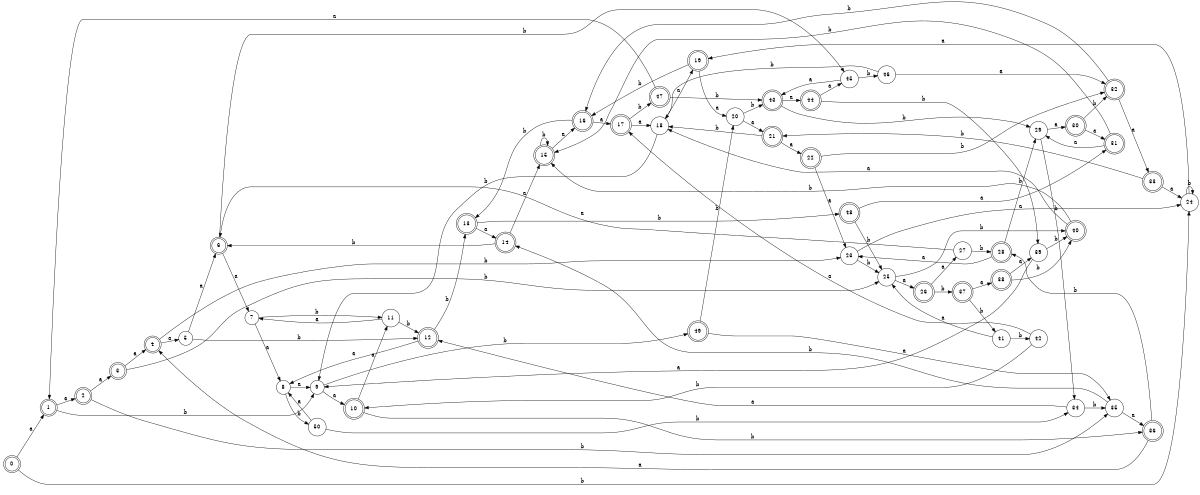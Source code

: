 digraph n41_10 {
__start0 [label="" shape="none"];

rankdir=LR;
size="8,5";

s0 [style="rounded,filled", color="black", fillcolor="white" shape="doublecircle", label="0"];
s1 [style="rounded,filled", color="black", fillcolor="white" shape="doublecircle", label="1"];
s2 [style="rounded,filled", color="black", fillcolor="white" shape="doublecircle", label="2"];
s3 [style="rounded,filled", color="black", fillcolor="white" shape="doublecircle", label="3"];
s4 [style="rounded,filled", color="black", fillcolor="white" shape="doublecircle", label="4"];
s5 [style="filled", color="black", fillcolor="white" shape="circle", label="5"];
s6 [style="rounded,filled", color="black", fillcolor="white" shape="doublecircle", label="6"];
s7 [style="filled", color="black", fillcolor="white" shape="circle", label="7"];
s8 [style="filled", color="black", fillcolor="white" shape="circle", label="8"];
s9 [style="filled", color="black", fillcolor="white" shape="circle", label="9"];
s10 [style="rounded,filled", color="black", fillcolor="white" shape="doublecircle", label="10"];
s11 [style="filled", color="black", fillcolor="white" shape="circle", label="11"];
s12 [style="rounded,filled", color="black", fillcolor="white" shape="doublecircle", label="12"];
s13 [style="rounded,filled", color="black", fillcolor="white" shape="doublecircle", label="13"];
s14 [style="rounded,filled", color="black", fillcolor="white" shape="doublecircle", label="14"];
s15 [style="rounded,filled", color="black", fillcolor="white" shape="doublecircle", label="15"];
s16 [style="rounded,filled", color="black", fillcolor="white" shape="doublecircle", label="16"];
s17 [style="rounded,filled", color="black", fillcolor="white" shape="doublecircle", label="17"];
s18 [style="filled", color="black", fillcolor="white" shape="circle", label="18"];
s19 [style="rounded,filled", color="black", fillcolor="white" shape="doublecircle", label="19"];
s20 [style="filled", color="black", fillcolor="white" shape="circle", label="20"];
s21 [style="rounded,filled", color="black", fillcolor="white" shape="doublecircle", label="21"];
s22 [style="rounded,filled", color="black", fillcolor="white" shape="doublecircle", label="22"];
s23 [style="filled", color="black", fillcolor="white" shape="circle", label="23"];
s24 [style="filled", color="black", fillcolor="white" shape="circle", label="24"];
s25 [style="filled", color="black", fillcolor="white" shape="circle", label="25"];
s26 [style="rounded,filled", color="black", fillcolor="white" shape="doublecircle", label="26"];
s27 [style="filled", color="black", fillcolor="white" shape="circle", label="27"];
s28 [style="rounded,filled", color="black", fillcolor="white" shape="doublecircle", label="28"];
s29 [style="filled", color="black", fillcolor="white" shape="circle", label="29"];
s30 [style="rounded,filled", color="black", fillcolor="white" shape="doublecircle", label="30"];
s31 [style="rounded,filled", color="black", fillcolor="white" shape="doublecircle", label="31"];
s32 [style="rounded,filled", color="black", fillcolor="white" shape="doublecircle", label="32"];
s33 [style="rounded,filled", color="black", fillcolor="white" shape="doublecircle", label="33"];
s34 [style="filled", color="black", fillcolor="white" shape="circle", label="34"];
s35 [style="filled", color="black", fillcolor="white" shape="circle", label="35"];
s36 [style="rounded,filled", color="black", fillcolor="white" shape="doublecircle", label="36"];
s37 [style="rounded,filled", color="black", fillcolor="white" shape="doublecircle", label="37"];
s38 [style="rounded,filled", color="black", fillcolor="white" shape="doublecircle", label="38"];
s39 [style="filled", color="black", fillcolor="white" shape="circle", label="39"];
s40 [style="rounded,filled", color="black", fillcolor="white" shape="doublecircle", label="40"];
s41 [style="filled", color="black", fillcolor="white" shape="circle", label="41"];
s42 [style="filled", color="black", fillcolor="white" shape="circle", label="42"];
s43 [style="rounded,filled", color="black", fillcolor="white" shape="doublecircle", label="43"];
s44 [style="rounded,filled", color="black", fillcolor="white" shape="doublecircle", label="44"];
s45 [style="filled", color="black", fillcolor="white" shape="circle", label="45"];
s46 [style="filled", color="black", fillcolor="white" shape="circle", label="46"];
s47 [style="rounded,filled", color="black", fillcolor="white" shape="doublecircle", label="47"];
s48 [style="rounded,filled", color="black", fillcolor="white" shape="doublecircle", label="48"];
s49 [style="rounded,filled", color="black", fillcolor="white" shape="doublecircle", label="49"];
s50 [style="filled", color="black", fillcolor="white" shape="circle", label="50"];
s0 -> s1 [label="a"];
s0 -> s24 [label="b"];
s1 -> s2 [label="a"];
s1 -> s9 [label="b"];
s2 -> s3 [label="a"];
s2 -> s35 [label="b"];
s3 -> s4 [label="a"];
s3 -> s25 [label="b"];
s4 -> s5 [label="a"];
s4 -> s23 [label="b"];
s5 -> s6 [label="a"];
s5 -> s12 [label="b"];
s6 -> s7 [label="a"];
s6 -> s45 [label="b"];
s7 -> s8 [label="a"];
s7 -> s11 [label="b"];
s8 -> s9 [label="a"];
s8 -> s50 [label="b"];
s9 -> s10 [label="a"];
s9 -> s49 [label="b"];
s10 -> s11 [label="a"];
s10 -> s36 [label="b"];
s11 -> s7 [label="a"];
s11 -> s12 [label="b"];
s12 -> s8 [label="a"];
s12 -> s13 [label="b"];
s13 -> s14 [label="a"];
s13 -> s48 [label="b"];
s14 -> s15 [label="a"];
s14 -> s6 [label="b"];
s15 -> s16 [label="a"];
s15 -> s15 [label="b"];
s16 -> s17 [label="a"];
s16 -> s13 [label="b"];
s17 -> s18 [label="a"];
s17 -> s47 [label="b"];
s18 -> s19 [label="a"];
s18 -> s9 [label="b"];
s19 -> s20 [label="a"];
s19 -> s16 [label="b"];
s20 -> s21 [label="a"];
s20 -> s43 [label="b"];
s21 -> s22 [label="a"];
s21 -> s18 [label="b"];
s22 -> s23 [label="a"];
s22 -> s32 [label="b"];
s23 -> s24 [label="a"];
s23 -> s25 [label="b"];
s24 -> s19 [label="a"];
s24 -> s24 [label="b"];
s25 -> s26 [label="a"];
s25 -> s40 [label="b"];
s26 -> s27 [label="a"];
s26 -> s37 [label="b"];
s27 -> s6 [label="a"];
s27 -> s28 [label="b"];
s28 -> s23 [label="a"];
s28 -> s29 [label="b"];
s29 -> s30 [label="a"];
s29 -> s34 [label="b"];
s30 -> s31 [label="a"];
s30 -> s32 [label="b"];
s31 -> s29 [label="a"];
s31 -> s15 [label="b"];
s32 -> s33 [label="a"];
s32 -> s16 [label="b"];
s33 -> s24 [label="a"];
s33 -> s21 [label="b"];
s34 -> s12 [label="a"];
s34 -> s35 [label="b"];
s35 -> s36 [label="a"];
s35 -> s14 [label="b"];
s36 -> s4 [label="a"];
s36 -> s28 [label="b"];
s37 -> s38 [label="a"];
s37 -> s41 [label="b"];
s38 -> s39 [label="a"];
s38 -> s40 [label="b"];
s39 -> s9 [label="a"];
s39 -> s40 [label="b"];
s40 -> s18 [label="a"];
s40 -> s15 [label="b"];
s41 -> s25 [label="a"];
s41 -> s42 [label="b"];
s42 -> s17 [label="a"];
s42 -> s10 [label="b"];
s43 -> s44 [label="a"];
s43 -> s29 [label="b"];
s44 -> s45 [label="a"];
s44 -> s39 [label="b"];
s45 -> s43 [label="a"];
s45 -> s46 [label="b"];
s46 -> s32 [label="a"];
s46 -> s18 [label="b"];
s47 -> s1 [label="a"];
s47 -> s43 [label="b"];
s48 -> s31 [label="a"];
s48 -> s25 [label="b"];
s49 -> s35 [label="a"];
s49 -> s20 [label="b"];
s50 -> s8 [label="a"];
s50 -> s34 [label="b"];

}